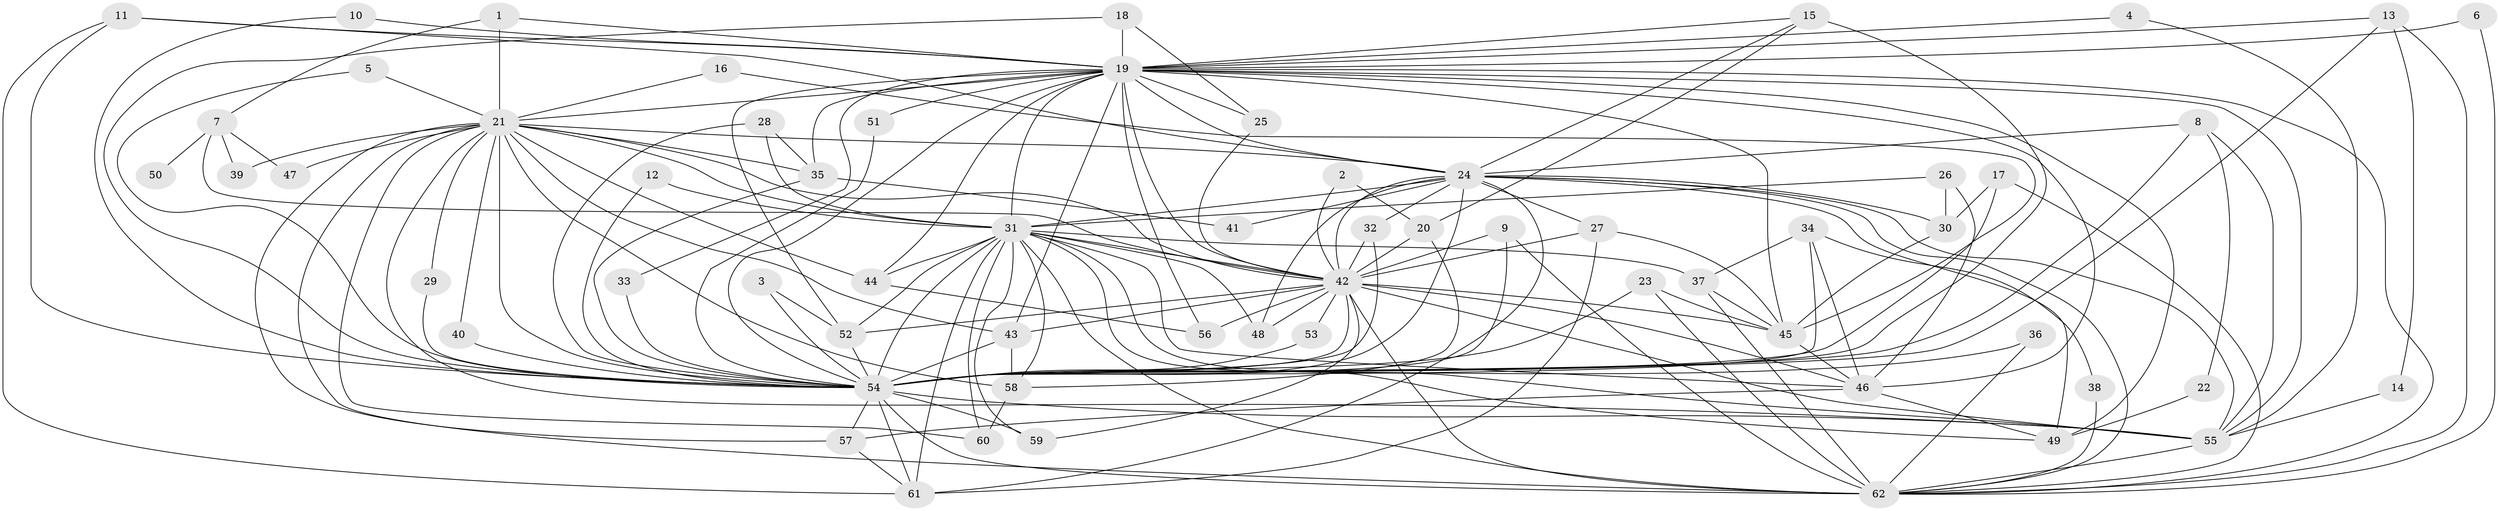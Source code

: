 // original degree distribution, {18: 0.008064516129032258, 15: 0.008064516129032258, 25: 0.016129032258064516, 24: 0.008064516129032258, 16: 0.008064516129032258, 33: 0.008064516129032258, 29: 0.008064516129032258, 19: 0.008064516129032258, 26: 0.008064516129032258, 3: 0.21774193548387097, 4: 0.12903225806451613, 2: 0.5161290322580645, 5: 0.024193548387096774, 7: 0.016129032258064516, 6: 0.008064516129032258, 8: 0.008064516129032258}
// Generated by graph-tools (version 1.1) at 2025/49/03/09/25 03:49:41]
// undirected, 62 vertices, 170 edges
graph export_dot {
graph [start="1"]
  node [color=gray90,style=filled];
  1;
  2;
  3;
  4;
  5;
  6;
  7;
  8;
  9;
  10;
  11;
  12;
  13;
  14;
  15;
  16;
  17;
  18;
  19;
  20;
  21;
  22;
  23;
  24;
  25;
  26;
  27;
  28;
  29;
  30;
  31;
  32;
  33;
  34;
  35;
  36;
  37;
  38;
  39;
  40;
  41;
  42;
  43;
  44;
  45;
  46;
  47;
  48;
  49;
  50;
  51;
  52;
  53;
  54;
  55;
  56;
  57;
  58;
  59;
  60;
  61;
  62;
  1 -- 7 [weight=1.0];
  1 -- 19 [weight=1.0];
  1 -- 21 [weight=1.0];
  2 -- 20 [weight=1.0];
  2 -- 42 [weight=1.0];
  3 -- 52 [weight=1.0];
  3 -- 54 [weight=1.0];
  4 -- 19 [weight=1.0];
  4 -- 55 [weight=1.0];
  5 -- 21 [weight=1.0];
  5 -- 54 [weight=1.0];
  6 -- 19 [weight=1.0];
  6 -- 62 [weight=1.0];
  7 -- 39 [weight=1.0];
  7 -- 42 [weight=2.0];
  7 -- 47 [weight=1.0];
  7 -- 50 [weight=1.0];
  8 -- 22 [weight=1.0];
  8 -- 24 [weight=1.0];
  8 -- 54 [weight=1.0];
  8 -- 55 [weight=1.0];
  9 -- 42 [weight=1.0];
  9 -- 54 [weight=1.0];
  9 -- 62 [weight=1.0];
  10 -- 19 [weight=1.0];
  10 -- 54 [weight=1.0];
  11 -- 19 [weight=1.0];
  11 -- 24 [weight=1.0];
  11 -- 54 [weight=1.0];
  11 -- 61 [weight=1.0];
  12 -- 31 [weight=1.0];
  12 -- 54 [weight=1.0];
  13 -- 14 [weight=1.0];
  13 -- 19 [weight=1.0];
  13 -- 54 [weight=1.0];
  13 -- 62 [weight=1.0];
  14 -- 55 [weight=1.0];
  15 -- 19 [weight=1.0];
  15 -- 20 [weight=1.0];
  15 -- 24 [weight=1.0];
  15 -- 54 [weight=1.0];
  16 -- 21 [weight=1.0];
  16 -- 45 [weight=1.0];
  17 -- 30 [weight=1.0];
  17 -- 54 [weight=1.0];
  17 -- 62 [weight=1.0];
  18 -- 19 [weight=1.0];
  18 -- 25 [weight=1.0];
  18 -- 54 [weight=1.0];
  19 -- 21 [weight=1.0];
  19 -- 24 [weight=3.0];
  19 -- 25 [weight=2.0];
  19 -- 31 [weight=1.0];
  19 -- 33 [weight=1.0];
  19 -- 35 [weight=1.0];
  19 -- 42 [weight=1.0];
  19 -- 43 [weight=1.0];
  19 -- 44 [weight=2.0];
  19 -- 45 [weight=2.0];
  19 -- 46 [weight=1.0];
  19 -- 49 [weight=1.0];
  19 -- 51 [weight=1.0];
  19 -- 52 [weight=1.0];
  19 -- 54 [weight=3.0];
  19 -- 55 [weight=1.0];
  19 -- 56 [weight=1.0];
  19 -- 62 [weight=1.0];
  20 -- 42 [weight=1.0];
  20 -- 58 [weight=1.0];
  21 -- 24 [weight=2.0];
  21 -- 29 [weight=1.0];
  21 -- 31 [weight=1.0];
  21 -- 35 [weight=1.0];
  21 -- 39 [weight=1.0];
  21 -- 40 [weight=1.0];
  21 -- 42 [weight=1.0];
  21 -- 43 [weight=1.0];
  21 -- 44 [weight=1.0];
  21 -- 47 [weight=1.0];
  21 -- 54 [weight=3.0];
  21 -- 55 [weight=1.0];
  21 -- 57 [weight=1.0];
  21 -- 58 [weight=2.0];
  21 -- 60 [weight=1.0];
  21 -- 62 [weight=1.0];
  22 -- 49 [weight=1.0];
  23 -- 45 [weight=1.0];
  23 -- 54 [weight=1.0];
  23 -- 62 [weight=1.0];
  24 -- 27 [weight=1.0];
  24 -- 30 [weight=1.0];
  24 -- 31 [weight=3.0];
  24 -- 32 [weight=1.0];
  24 -- 41 [weight=1.0];
  24 -- 42 [weight=2.0];
  24 -- 48 [weight=1.0];
  24 -- 49 [weight=2.0];
  24 -- 54 [weight=4.0];
  24 -- 55 [weight=3.0];
  24 -- 61 [weight=2.0];
  24 -- 62 [weight=2.0];
  25 -- 42 [weight=1.0];
  26 -- 30 [weight=2.0];
  26 -- 31 [weight=1.0];
  26 -- 46 [weight=1.0];
  27 -- 42 [weight=1.0];
  27 -- 45 [weight=1.0];
  27 -- 61 [weight=1.0];
  28 -- 31 [weight=1.0];
  28 -- 35 [weight=1.0];
  28 -- 54 [weight=1.0];
  29 -- 54 [weight=1.0];
  30 -- 45 [weight=1.0];
  31 -- 37 [weight=1.0];
  31 -- 42 [weight=1.0];
  31 -- 44 [weight=1.0];
  31 -- 46 [weight=1.0];
  31 -- 48 [weight=1.0];
  31 -- 49 [weight=2.0];
  31 -- 52 [weight=1.0];
  31 -- 54 [weight=2.0];
  31 -- 55 [weight=2.0];
  31 -- 58 [weight=1.0];
  31 -- 59 [weight=1.0];
  31 -- 60 [weight=2.0];
  31 -- 61 [weight=1.0];
  31 -- 62 [weight=1.0];
  32 -- 42 [weight=1.0];
  32 -- 54 [weight=2.0];
  33 -- 54 [weight=1.0];
  34 -- 37 [weight=1.0];
  34 -- 38 [weight=1.0];
  34 -- 46 [weight=1.0];
  34 -- 54 [weight=1.0];
  35 -- 41 [weight=1.0];
  35 -- 54 [weight=1.0];
  36 -- 54 [weight=1.0];
  36 -- 62 [weight=1.0];
  37 -- 45 [weight=1.0];
  37 -- 62 [weight=1.0];
  38 -- 62 [weight=1.0];
  40 -- 54 [weight=1.0];
  42 -- 43 [weight=1.0];
  42 -- 45 [weight=1.0];
  42 -- 46 [weight=1.0];
  42 -- 48 [weight=1.0];
  42 -- 52 [weight=1.0];
  42 -- 53 [weight=1.0];
  42 -- 54 [weight=2.0];
  42 -- 55 [weight=1.0];
  42 -- 56 [weight=1.0];
  42 -- 59 [weight=1.0];
  42 -- 62 [weight=2.0];
  43 -- 54 [weight=1.0];
  43 -- 58 [weight=1.0];
  44 -- 56 [weight=1.0];
  45 -- 46 [weight=1.0];
  46 -- 49 [weight=1.0];
  46 -- 57 [weight=1.0];
  51 -- 54 [weight=1.0];
  52 -- 54 [weight=1.0];
  53 -- 54 [weight=1.0];
  54 -- 55 [weight=2.0];
  54 -- 57 [weight=1.0];
  54 -- 59 [weight=1.0];
  54 -- 61 [weight=1.0];
  54 -- 62 [weight=2.0];
  55 -- 62 [weight=1.0];
  57 -- 61 [weight=1.0];
  58 -- 60 [weight=1.0];
}
